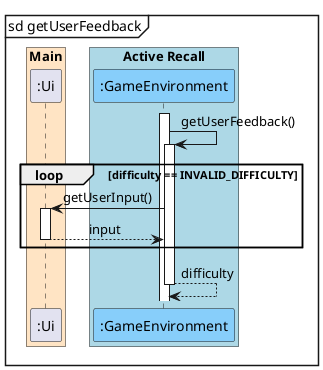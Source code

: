 @startuml
'https://plantuml.com/sequence-diagram
skinparam sequenceMessageAlign center

mainframe sd getUserFeedback

box "Commands" #thistle
endbox
box "Main" #bisque
participant ":Ui" as Ui
endbox
box "Active Recall" #lightblue
participant ":GameEnvironment" as GameEnvironment #lightskyblue
endbox

activate GameEnvironment
GameEnvironment -> GameEnvironment : getUserFeedback()
activate GameEnvironment
  loop difficulty == INVALID_DIFFICULTY
  GameEnvironment -> Ui : getUserInput()
  activate Ui
  return input
  end
return difficulty
@enduml